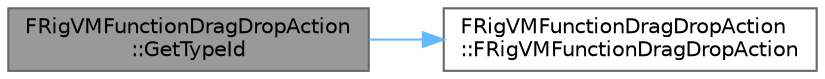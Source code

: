 digraph "FRigVMFunctionDragDropAction::GetTypeId"
{
 // INTERACTIVE_SVG=YES
 // LATEX_PDF_SIZE
  bgcolor="transparent";
  edge [fontname=Helvetica,fontsize=10,labelfontname=Helvetica,labelfontsize=10];
  node [fontname=Helvetica,fontsize=10,shape=box,height=0.2,width=0.4];
  rankdir="LR";
  Node1 [id="Node000001",label="FRigVMFunctionDragDropAction\l::GetTypeId",height=0.2,width=0.4,color="gray40", fillcolor="grey60", style="filled", fontcolor="black",tooltip=" "];
  Node1 -> Node2 [id="edge1_Node000001_Node000002",color="steelblue1",style="solid",tooltip=" "];
  Node2 [id="Node000002",label="FRigVMFunctionDragDropAction\l::FRigVMFunctionDragDropAction",height=0.2,width=0.4,color="grey40", fillcolor="white", style="filled",URL="$d5/da7/classFRigVMFunctionDragDropAction.html#a304b9e7a46228e835fb169a3cd5d3021",tooltip="Constructor."];
}
